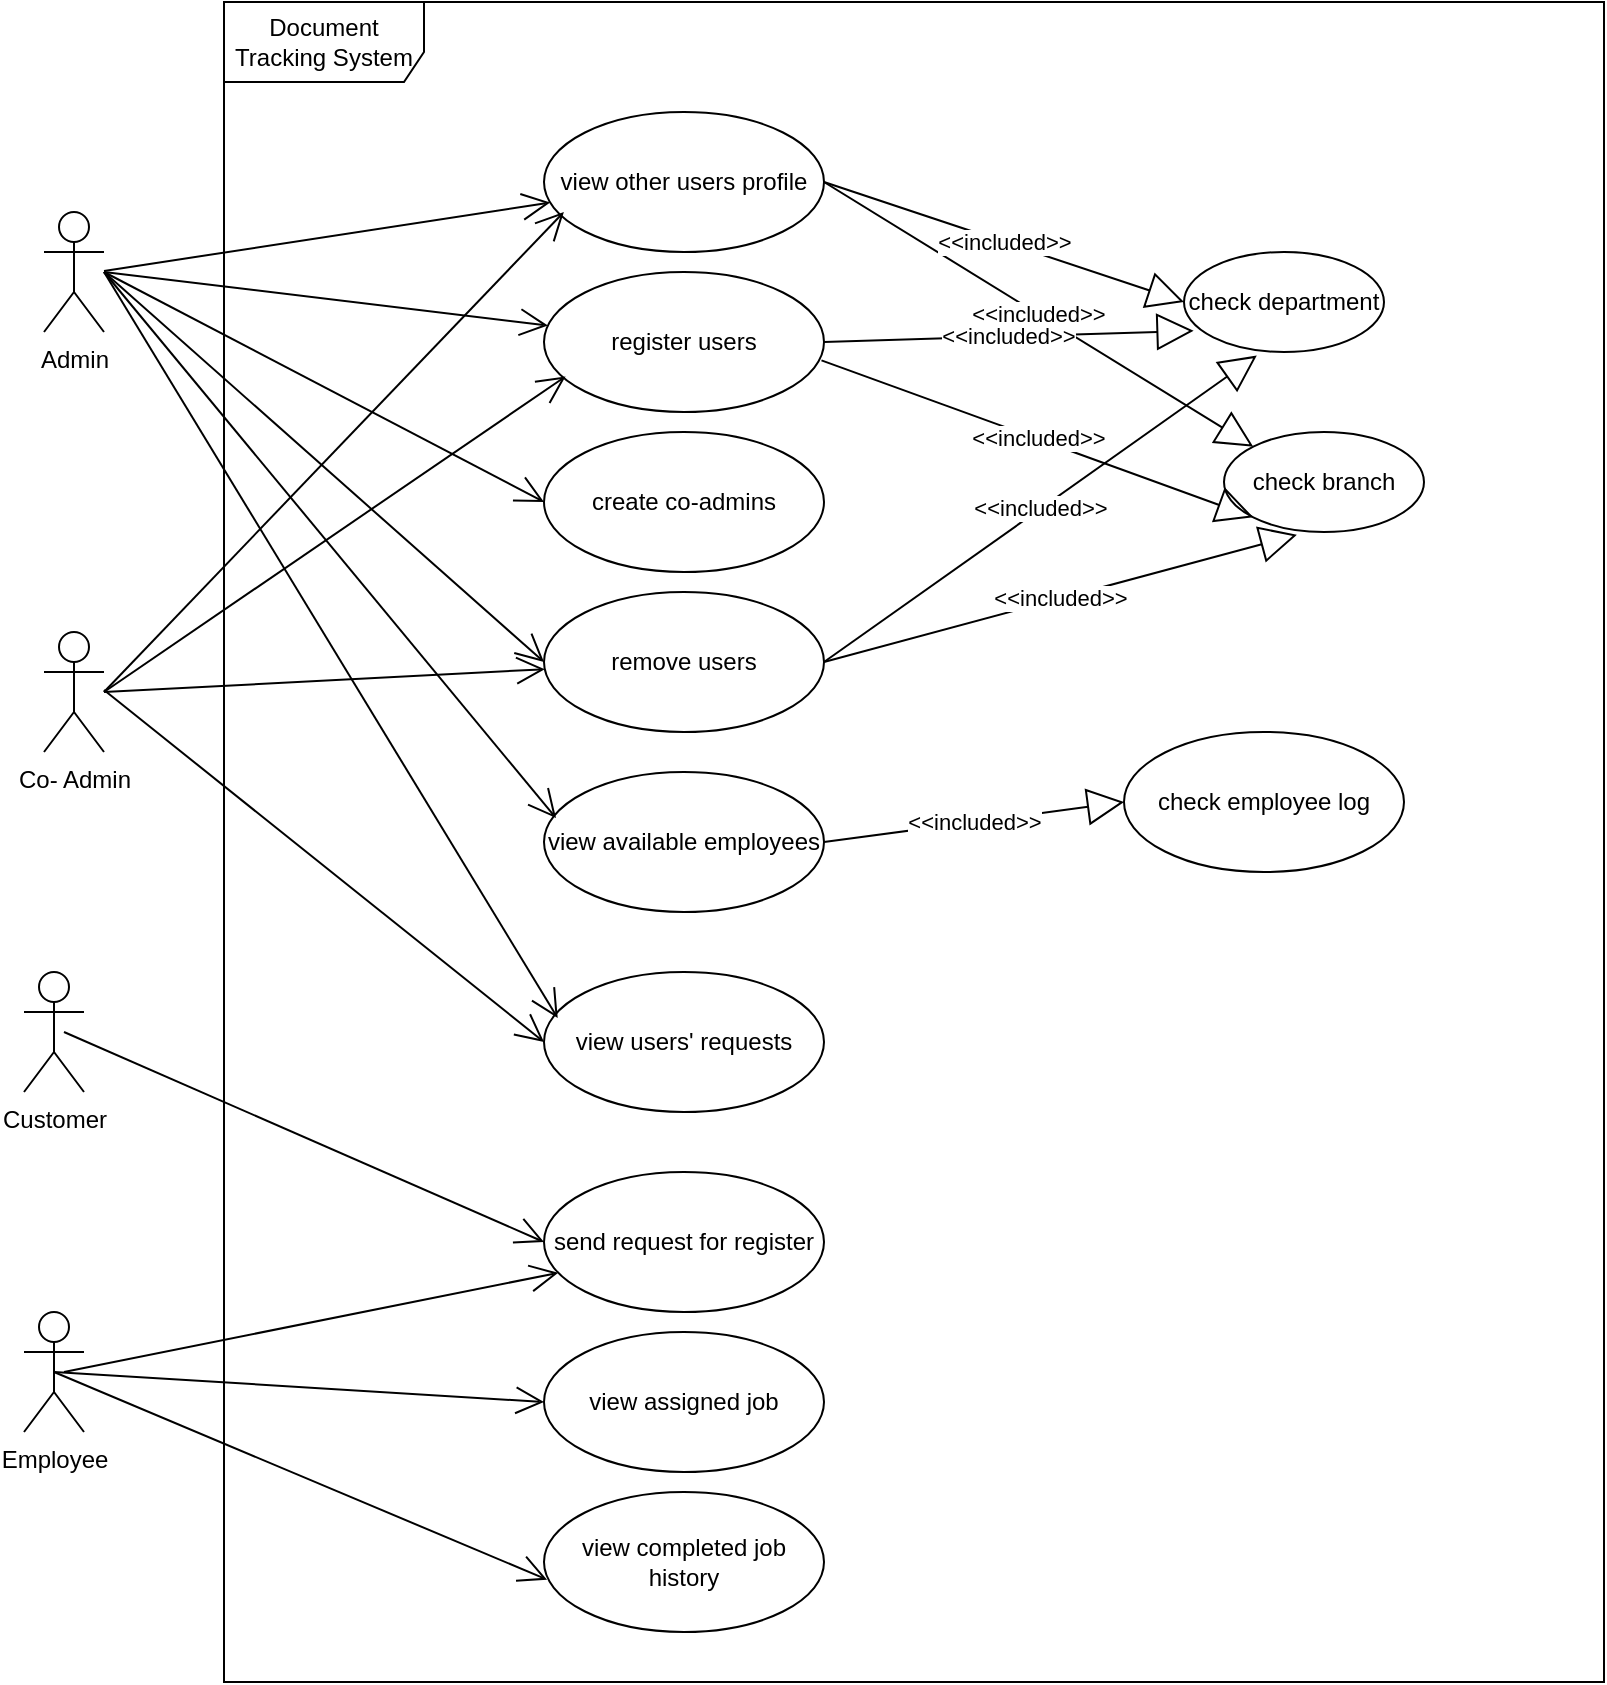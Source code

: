 <mxfile>
    <diagram id="9UBSaRJQEHncUmPIQCW-" name="Page-1">
        <mxGraphModel dx="754" dy="567" grid="1" gridSize="10" guides="1" tooltips="1" connect="1" arrows="1" fold="1" page="1" pageScale="1" pageWidth="827" pageHeight="1169" math="0" shadow="0">
            <root>
                <mxCell id="0"/>
                <mxCell id="1" parent="0"/>
                <mxCell id="Psd-jtkkRKqVuiW1k2i4-2" value="Document Tracking System" style="shape=umlFrame;whiteSpace=wrap;html=1;width=100;height=40;" parent="1" vertex="1">
                    <mxGeometry x="140" y="75" width="690" height="840" as="geometry"/>
                </mxCell>
                <mxCell id="Psd-jtkkRKqVuiW1k2i4-3" value="Admin" style="shape=umlActor;verticalLabelPosition=bottom;verticalAlign=top;html=1;" parent="1" vertex="1">
                    <mxGeometry x="50" y="180" width="30" height="60" as="geometry"/>
                </mxCell>
                <mxCell id="Psd-jtkkRKqVuiW1k2i4-4" value="Co- Admin" style="shape=umlActor;verticalLabelPosition=bottom;verticalAlign=top;html=1;" parent="1" vertex="1">
                    <mxGeometry x="50" y="390" width="30" height="60" as="geometry"/>
                </mxCell>
                <mxCell id="Psd-jtkkRKqVuiW1k2i4-5" value="Customer" style="shape=umlActor;verticalLabelPosition=bottom;verticalAlign=top;html=1;" parent="1" vertex="1">
                    <mxGeometry x="40" y="560" width="30" height="60" as="geometry"/>
                </mxCell>
                <mxCell id="Psd-jtkkRKqVuiW1k2i4-6" value="Employee" style="shape=umlActor;verticalLabelPosition=bottom;verticalAlign=top;html=1;" parent="1" vertex="1">
                    <mxGeometry x="40" y="730" width="30" height="60" as="geometry"/>
                </mxCell>
                <mxCell id="Psd-jtkkRKqVuiW1k2i4-14" value="view other users profile" style="ellipse;whiteSpace=wrap;html=1;" parent="1" vertex="1">
                    <mxGeometry x="300" y="130" width="140" height="70" as="geometry"/>
                </mxCell>
                <mxCell id="Psd-jtkkRKqVuiW1k2i4-15" value="register users" style="ellipse;whiteSpace=wrap;html=1;" parent="1" vertex="1">
                    <mxGeometry x="300" y="210" width="140" height="70" as="geometry"/>
                </mxCell>
                <mxCell id="Psd-jtkkRKqVuiW1k2i4-18" value="create co-admins" style="ellipse;whiteSpace=wrap;html=1;" parent="1" vertex="1">
                    <mxGeometry x="300" y="290" width="140" height="70" as="geometry"/>
                </mxCell>
                <mxCell id="Psd-jtkkRKqVuiW1k2i4-19" value="remove users" style="ellipse;whiteSpace=wrap;html=1;" parent="1" vertex="1">
                    <mxGeometry x="300" y="370" width="140" height="70" as="geometry"/>
                </mxCell>
                <mxCell id="Psd-jtkkRKqVuiW1k2i4-25" value="" style="endArrow=open;endFill=1;endSize=12;html=1;rounded=0;" parent="1" target="Psd-jtkkRKqVuiW1k2i4-14" edge="1">
                    <mxGeometry width="160" relative="1" as="geometry">
                        <mxPoint x="80" y="209.5" as="sourcePoint"/>
                        <mxPoint x="240" y="209.5" as="targetPoint"/>
                    </mxGeometry>
                </mxCell>
                <mxCell id="Psd-jtkkRKqVuiW1k2i4-26" value="" style="endArrow=open;endFill=1;endSize=12;html=1;rounded=0;" parent="1" target="Psd-jtkkRKqVuiW1k2i4-15" edge="1">
                    <mxGeometry width="160" relative="1" as="geometry">
                        <mxPoint x="80" y="210" as="sourcePoint"/>
                        <mxPoint x="313.016" y="185.163" as="targetPoint"/>
                    </mxGeometry>
                </mxCell>
                <mxCell id="Psd-jtkkRKqVuiW1k2i4-27" value="" style="endArrow=open;endFill=1;endSize=12;html=1;rounded=0;entryX=0;entryY=0.5;entryDx=0;entryDy=0;" parent="1" target="Psd-jtkkRKqVuiW1k2i4-18" edge="1">
                    <mxGeometry width="160" relative="1" as="geometry">
                        <mxPoint x="80" y="210" as="sourcePoint"/>
                        <mxPoint x="313.146" y="254.626" as="targetPoint"/>
                    </mxGeometry>
                </mxCell>
                <mxCell id="Psd-jtkkRKqVuiW1k2i4-28" value="" style="endArrow=open;endFill=1;endSize=12;html=1;rounded=0;entryX=0;entryY=0.5;entryDx=0;entryDy=0;" parent="1" target="Psd-jtkkRKqVuiW1k2i4-19" edge="1">
                    <mxGeometry width="160" relative="1" as="geometry">
                        <mxPoint x="80" y="210" as="sourcePoint"/>
                        <mxPoint x="310" y="345" as="targetPoint"/>
                    </mxGeometry>
                </mxCell>
                <mxCell id="Psd-jtkkRKqVuiW1k2i4-29" value="" style="endArrow=open;endFill=1;endSize=12;html=1;rounded=0;entryX=0.077;entryY=0.746;entryDx=0;entryDy=0;entryPerimeter=0;" parent="1" target="Psd-jtkkRKqVuiW1k2i4-15" edge="1">
                    <mxGeometry width="160" relative="1" as="geometry">
                        <mxPoint x="80" y="420" as="sourcePoint"/>
                        <mxPoint x="250" y="485" as="targetPoint"/>
                    </mxGeometry>
                </mxCell>
                <mxCell id="Psd-jtkkRKqVuiW1k2i4-30" value="" style="endArrow=open;endFill=1;endSize=12;html=1;rounded=0;entryX=0.071;entryY=0.714;entryDx=0;entryDy=0;entryPerimeter=0;" parent="1" target="Psd-jtkkRKqVuiW1k2i4-14" edge="1">
                    <mxGeometry width="160" relative="1" as="geometry">
                        <mxPoint x="80" y="420" as="sourcePoint"/>
                        <mxPoint x="320.78" y="272.22" as="targetPoint"/>
                    </mxGeometry>
                </mxCell>
                <mxCell id="Psd-jtkkRKqVuiW1k2i4-32" value="check department" style="ellipse;whiteSpace=wrap;html=1;" parent="1" vertex="1">
                    <mxGeometry x="620" y="200" width="100" height="50" as="geometry"/>
                </mxCell>
                <mxCell id="Psd-jtkkRKqVuiW1k2i4-33" value="check branch" style="ellipse;whiteSpace=wrap;html=1;" parent="1" vertex="1">
                    <mxGeometry x="640" y="290" width="100" height="50" as="geometry"/>
                </mxCell>
                <mxCell id="Psd-jtkkRKqVuiW1k2i4-34" value="&amp;lt;&amp;lt;included&amp;gt;&amp;gt;" style="endArrow=block;endSize=16;endFill=0;html=1;rounded=0;exitX=1;exitY=0.5;exitDx=0;exitDy=0;entryX=0;entryY=0;entryDx=0;entryDy=0;" parent="1" target="Psd-jtkkRKqVuiW1k2i4-33" edge="1">
                    <mxGeometry width="160" relative="1" as="geometry">
                        <mxPoint x="440" y="165" as="sourcePoint"/>
                        <mxPoint x="550" y="175" as="targetPoint"/>
                    </mxGeometry>
                </mxCell>
                <mxCell id="Psd-jtkkRKqVuiW1k2i4-35" value="" style="endArrow=open;endFill=1;endSize=12;html=1;rounded=0;" parent="1" target="Psd-jtkkRKqVuiW1k2i4-19" edge="1">
                    <mxGeometry width="160" relative="1" as="geometry">
                        <mxPoint x="80" y="420" as="sourcePoint"/>
                        <mxPoint x="320.78" y="272.22" as="targetPoint"/>
                    </mxGeometry>
                </mxCell>
                <mxCell id="Psd-jtkkRKqVuiW1k2i4-37" value="&amp;lt;&amp;lt;included&amp;gt;&amp;gt;" style="endArrow=block;endSize=16;endFill=0;html=1;rounded=0;exitX=1;exitY=0.5;exitDx=0;exitDy=0;entryX=0;entryY=0.5;entryDx=0;entryDy=0;" parent="1" source="Psd-jtkkRKqVuiW1k2i4-14" target="Psd-jtkkRKqVuiW1k2i4-32" edge="1">
                    <mxGeometry width="160" relative="1" as="geometry">
                        <mxPoint x="450" y="110" as="sourcePoint"/>
                        <mxPoint x="640" y="280" as="targetPoint"/>
                    </mxGeometry>
                </mxCell>
                <mxCell id="Psd-jtkkRKqVuiW1k2i4-38" value="&amp;lt;&amp;lt;included&amp;gt;&amp;gt;" style="endArrow=block;endSize=16;endFill=0;html=1;rounded=0;exitX=1;exitY=0.5;exitDx=0;exitDy=0;entryX=0.364;entryY=1.036;entryDx=0;entryDy=0;entryPerimeter=0;" parent="1" target="Psd-jtkkRKqVuiW1k2i4-32" edge="1">
                    <mxGeometry width="160" relative="1" as="geometry">
                        <mxPoint x="440" y="405" as="sourcePoint"/>
                        <mxPoint x="660" y="240" as="targetPoint"/>
                    </mxGeometry>
                </mxCell>
                <mxCell id="Psd-jtkkRKqVuiW1k2i4-39" value="&amp;lt;&amp;lt;included&amp;gt;&amp;gt;" style="endArrow=block;endSize=16;endFill=0;html=1;rounded=0;exitX=1;exitY=0.5;exitDx=0;exitDy=0;entryX=0.364;entryY=1.028;entryDx=0;entryDy=0;entryPerimeter=0;" parent="1" target="Psd-jtkkRKqVuiW1k2i4-33" edge="1">
                    <mxGeometry width="160" relative="1" as="geometry">
                        <mxPoint x="440" y="405" as="sourcePoint"/>
                        <mxPoint x="630" y="575" as="targetPoint"/>
                    </mxGeometry>
                </mxCell>
                <mxCell id="Psd-jtkkRKqVuiW1k2i4-40" value="view available employees" style="ellipse;whiteSpace=wrap;html=1;" parent="1" vertex="1">
                    <mxGeometry x="300" y="460" width="140" height="70" as="geometry"/>
                </mxCell>
                <mxCell id="Psd-jtkkRKqVuiW1k2i4-41" value="" style="endArrow=open;endFill=1;endSize=12;html=1;rounded=0;entryX=0.011;entryY=0.626;entryDx=0;entryDy=0;entryPerimeter=0;exitX=0.5;exitY=0.5;exitDx=0;exitDy=0;exitPerimeter=0;" parent="1" source="Psd-jtkkRKqVuiW1k2i4-6" target="Psd-jtkkRKqVuiW1k2i4-43" edge="1">
                    <mxGeometry width="160" relative="1" as="geometry">
                        <mxPoint x="80" y="420" as="sourcePoint"/>
                        <mxPoint x="310" y="415" as="targetPoint"/>
                    </mxGeometry>
                </mxCell>
                <mxCell id="Psd-jtkkRKqVuiW1k2i4-42" value="" style="endArrow=open;endFill=1;endSize=12;html=1;rounded=0;entryX=0.043;entryY=0.329;entryDx=0;entryDy=0;entryPerimeter=0;" parent="1" target="Psd-jtkkRKqVuiW1k2i4-40" edge="1">
                    <mxGeometry width="160" relative="1" as="geometry">
                        <mxPoint x="80" y="210" as="sourcePoint"/>
                        <mxPoint x="320" y="425" as="targetPoint"/>
                    </mxGeometry>
                </mxCell>
                <mxCell id="Psd-jtkkRKqVuiW1k2i4-43" value="view completed job history" style="ellipse;whiteSpace=wrap;html=1;" parent="1" vertex="1">
                    <mxGeometry x="300" y="820" width="140" height="70" as="geometry"/>
                </mxCell>
                <mxCell id="Psd-jtkkRKqVuiW1k2i4-44" value="view assigned job" style="ellipse;whiteSpace=wrap;html=1;" parent="1" vertex="1">
                    <mxGeometry x="300" y="740" width="140" height="70" as="geometry"/>
                </mxCell>
                <mxCell id="Psd-jtkkRKqVuiW1k2i4-45" value="" style="endArrow=open;endFill=1;endSize=12;html=1;rounded=0;entryX=0;entryY=0.5;entryDx=0;entryDy=0;exitX=0.5;exitY=0.5;exitDx=0;exitDy=0;exitPerimeter=0;" parent="1" source="Psd-jtkkRKqVuiW1k2i4-6" target="Psd-jtkkRKqVuiW1k2i4-44" edge="1">
                    <mxGeometry width="160" relative="1" as="geometry">
                        <mxPoint x="65" y="770" as="sourcePoint"/>
                        <mxPoint x="311.54" y="843.82" as="targetPoint"/>
                    </mxGeometry>
                </mxCell>
                <mxCell id="Psd-jtkkRKqVuiW1k2i4-58" value="check employee log" style="ellipse;whiteSpace=wrap;html=1;" parent="1" vertex="1">
                    <mxGeometry x="590" y="440" width="140" height="70" as="geometry"/>
                </mxCell>
                <mxCell id="Psd-jtkkRKqVuiW1k2i4-59" value="&amp;lt;&amp;lt;included&amp;gt;&amp;gt;" style="endArrow=block;endSize=16;endFill=0;html=1;rounded=0;exitX=1;exitY=0.5;exitDx=0;exitDy=0;entryX=0;entryY=0.5;entryDx=0;entryDy=0;" parent="1" source="Psd-jtkkRKqVuiW1k2i4-40" target="Psd-jtkkRKqVuiW1k2i4-58" edge="1">
                    <mxGeometry width="160" relative="1" as="geometry">
                        <mxPoint x="450" y="415" as="sourcePoint"/>
                        <mxPoint x="654.645" y="362.678" as="targetPoint"/>
                    </mxGeometry>
                </mxCell>
                <mxCell id="Psd-jtkkRKqVuiW1k2i4-60" value="send request for register" style="ellipse;whiteSpace=wrap;html=1;" parent="1" vertex="1">
                    <mxGeometry x="300" y="660" width="140" height="70" as="geometry"/>
                </mxCell>
                <mxCell id="Psd-jtkkRKqVuiW1k2i4-61" value="" style="endArrow=open;endFill=1;endSize=12;html=1;rounded=0;entryX=0;entryY=0.5;entryDx=0;entryDy=0;" parent="1" target="Psd-jtkkRKqVuiW1k2i4-60" edge="1">
                    <mxGeometry width="160" relative="1" as="geometry">
                        <mxPoint x="60" y="590" as="sourcePoint"/>
                        <mxPoint x="320" y="695" as="targetPoint"/>
                    </mxGeometry>
                </mxCell>
                <mxCell id="Psd-jtkkRKqVuiW1k2i4-62" value="" style="endArrow=open;endFill=1;endSize=12;html=1;rounded=0;entryX=0.051;entryY=0.72;entryDx=0;entryDy=0;entryPerimeter=0;" parent="1" target="Psd-jtkkRKqVuiW1k2i4-60" edge="1">
                    <mxGeometry width="160" relative="1" as="geometry">
                        <mxPoint x="60" y="760" as="sourcePoint"/>
                        <mxPoint x="326.443" y="709.667" as="targetPoint"/>
                    </mxGeometry>
                </mxCell>
                <mxCell id="Psd-jtkkRKqVuiW1k2i4-63" value="view users' requests" style="ellipse;whiteSpace=wrap;html=1;" parent="1" vertex="1">
                    <mxGeometry x="300" y="560" width="140" height="70" as="geometry"/>
                </mxCell>
                <mxCell id="Psd-jtkkRKqVuiW1k2i4-64" value="" style="endArrow=open;endFill=1;endSize=12;html=1;rounded=0;entryX=0;entryY=0.5;entryDx=0;entryDy=0;" parent="1" target="Psd-jtkkRKqVuiW1k2i4-63" edge="1">
                    <mxGeometry width="160" relative="1" as="geometry">
                        <mxPoint x="80" y="419" as="sourcePoint"/>
                        <mxPoint x="310.372" y="418.601" as="targetPoint"/>
                    </mxGeometry>
                </mxCell>
                <mxCell id="Psd-jtkkRKqVuiW1k2i4-65" value="" style="endArrow=open;endFill=1;endSize=12;html=1;rounded=0;entryX=0.049;entryY=0.329;entryDx=0;entryDy=0;entryPerimeter=0;" parent="1" target="Psd-jtkkRKqVuiW1k2i4-63" edge="1">
                    <mxGeometry width="160" relative="1" as="geometry">
                        <mxPoint x="80" y="210" as="sourcePoint"/>
                        <mxPoint x="316.02" y="493.03" as="targetPoint"/>
                    </mxGeometry>
                </mxCell>
                <mxCell id="Psd-jtkkRKqVuiW1k2i4-69" value="&amp;lt;&amp;lt;included&amp;gt;&amp;gt;" style="endArrow=block;endSize=16;endFill=0;html=1;rounded=0;exitX=1;exitY=0.5;exitDx=0;exitDy=0;entryX=0.048;entryY=0.788;entryDx=0;entryDy=0;entryPerimeter=0;" parent="1" source="Psd-jtkkRKqVuiW1k2i4-15" target="Psd-jtkkRKqVuiW1k2i4-32" edge="1">
                    <mxGeometry width="160" relative="1" as="geometry">
                        <mxPoint x="450" y="175" as="sourcePoint"/>
                        <mxPoint x="640" y="255" as="targetPoint"/>
                    </mxGeometry>
                </mxCell>
                <mxCell id="Psd-jtkkRKqVuiW1k2i4-70" value="&amp;lt;&amp;lt;included&amp;gt;&amp;gt;" style="endArrow=block;endSize=16;endFill=0;html=1;rounded=0;exitX=0.991;exitY=0.631;exitDx=0;exitDy=0;entryX=0;entryY=1;entryDx=0;entryDy=0;exitPerimeter=0;" parent="1" source="Psd-jtkkRKqVuiW1k2i4-15" target="Psd-jtkkRKqVuiW1k2i4-33" edge="1">
                    <mxGeometry width="160" relative="1" as="geometry">
                        <mxPoint x="450" y="175" as="sourcePoint"/>
                        <mxPoint x="630" y="340" as="targetPoint"/>
                    </mxGeometry>
                </mxCell>
            </root>
        </mxGraphModel>
    </diagram>
</mxfile>